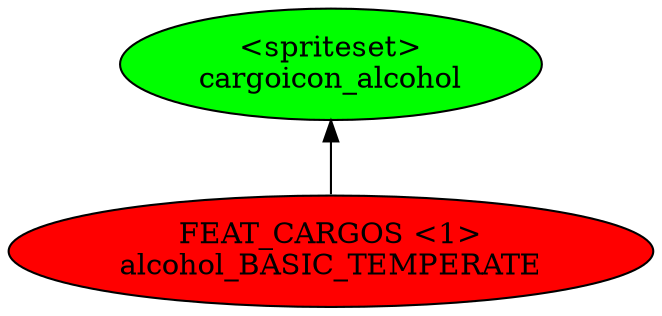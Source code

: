 digraph {
rankdir="BT"
cargoicon_alcohol [fillcolor=green style="filled" label="<spriteset>\ncargoicon_alcohol"]
alcohol_BASIC_TEMPERATE [fillcolor=red style="filled" label="FEAT_CARGOS <1>\nalcohol_BASIC_TEMPERATE"]
alcohol_BASIC_TEMPERATE->cargoicon_alcohol
}
